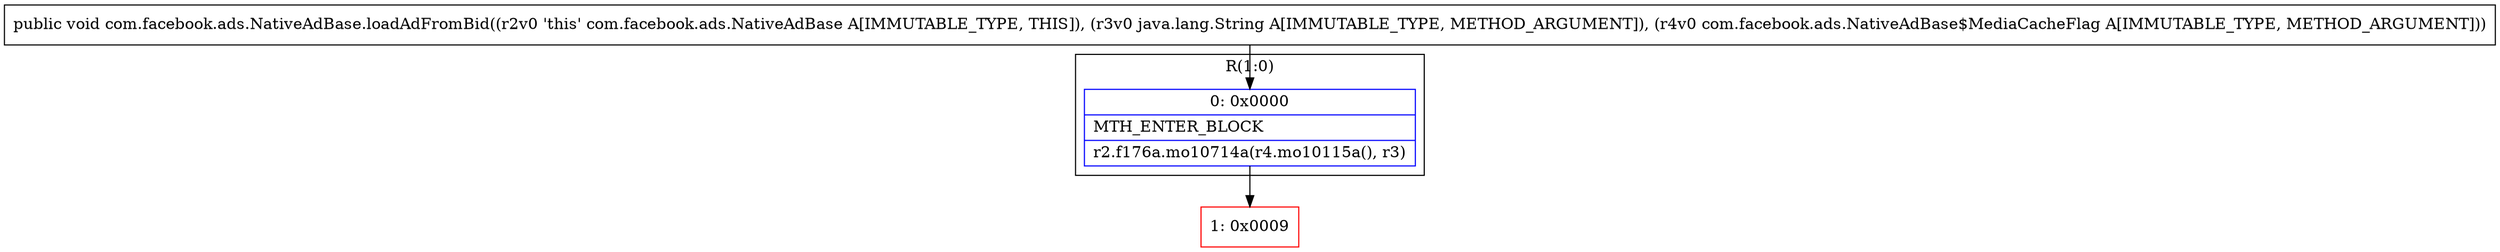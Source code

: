digraph "CFG forcom.facebook.ads.NativeAdBase.loadAdFromBid(Ljava\/lang\/String;Lcom\/facebook\/ads\/NativeAdBase$MediaCacheFlag;)V" {
subgraph cluster_Region_1000780575 {
label = "R(1:0)";
node [shape=record,color=blue];
Node_0 [shape=record,label="{0\:\ 0x0000|MTH_ENTER_BLOCK\l|r2.f176a.mo10714a(r4.mo10115a(), r3)\l}"];
}
Node_1 [shape=record,color=red,label="{1\:\ 0x0009}"];
MethodNode[shape=record,label="{public void com.facebook.ads.NativeAdBase.loadAdFromBid((r2v0 'this' com.facebook.ads.NativeAdBase A[IMMUTABLE_TYPE, THIS]), (r3v0 java.lang.String A[IMMUTABLE_TYPE, METHOD_ARGUMENT]), (r4v0 com.facebook.ads.NativeAdBase$MediaCacheFlag A[IMMUTABLE_TYPE, METHOD_ARGUMENT])) }"];
MethodNode -> Node_0;
Node_0 -> Node_1;
}

